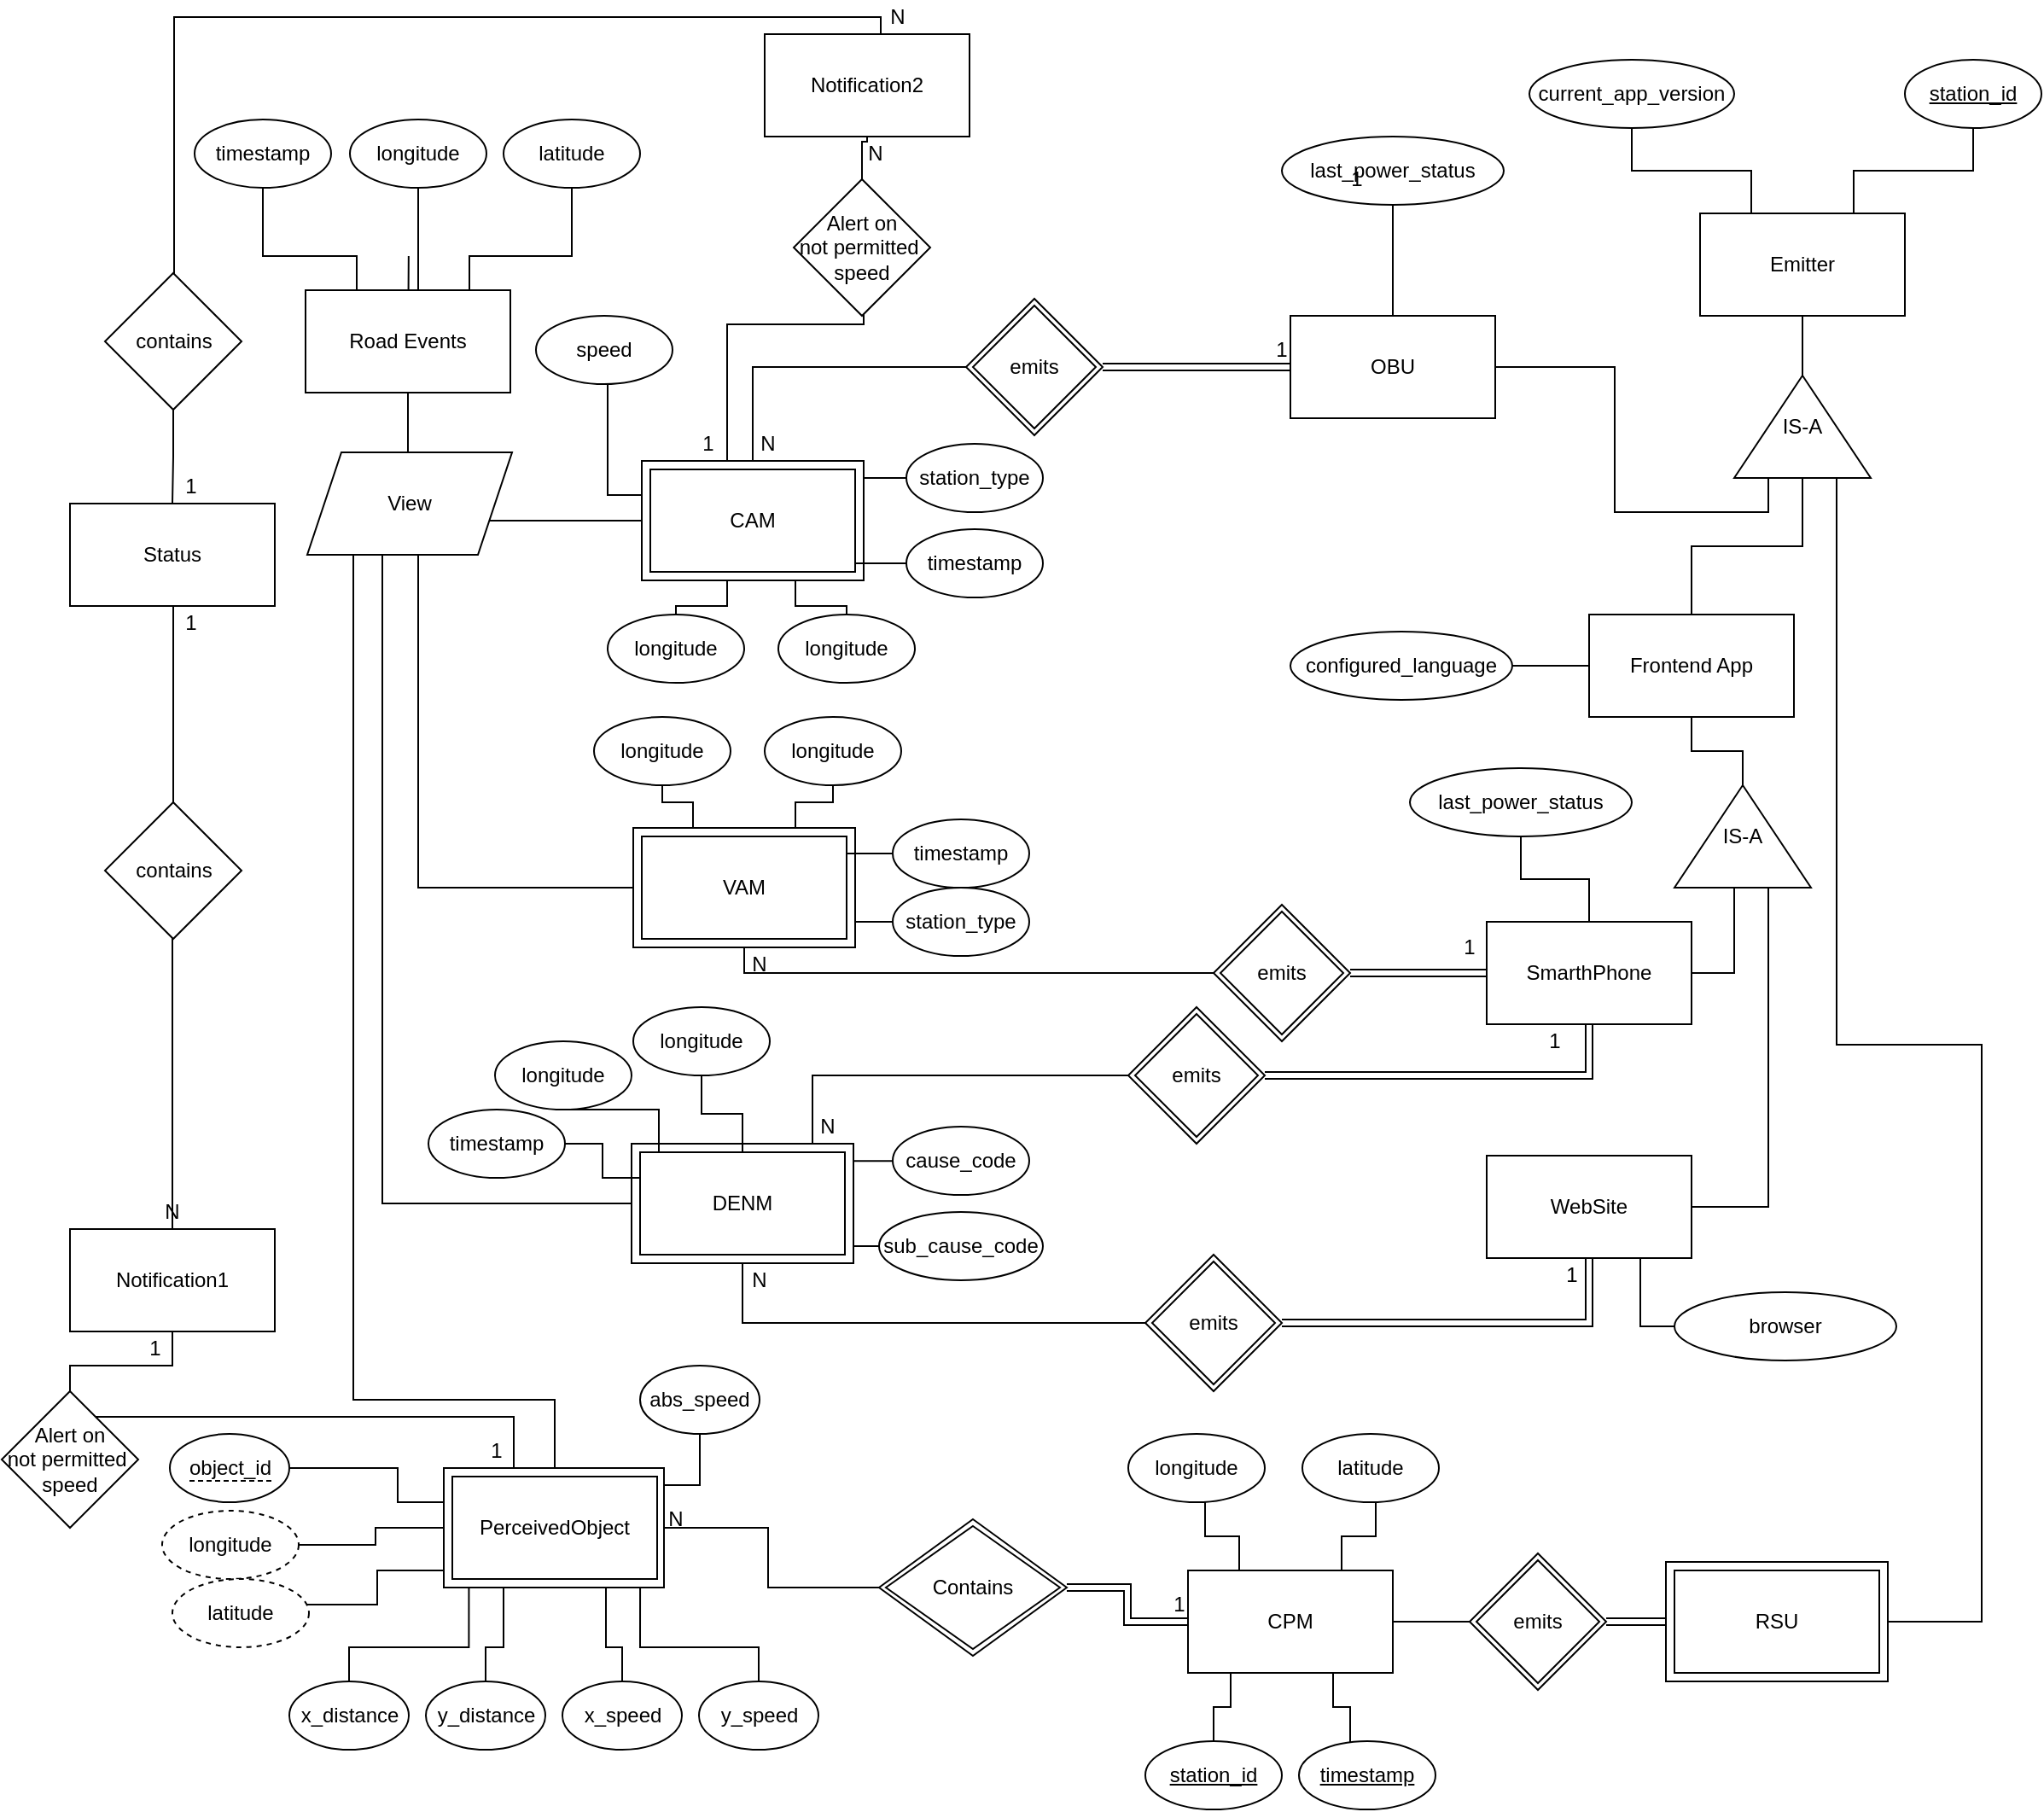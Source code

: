 <mxfile version="14.5.1" type="device"><diagram id="6PaPcvtNf6uHi-llysC4" name="Page-1"><mxGraphModel dx="2031" dy="1174" grid="1" gridSize="10" guides="1" tooltips="1" connect="1" arrows="1" fold="1" page="1" pageScale="1" pageWidth="1200" pageHeight="1100" math="0" shadow="0"><root><mxCell id="0"/><mxCell id="1" parent="0"/><mxCell id="ucsqI7avJcapHsjf32k--44" style="edgeStyle=orthogonalEdgeStyle;rounded=0;orthogonalLoop=1;jettySize=auto;html=1;endArrow=none;endFill=0;" edge="1" parent="1" source="uCCfLY6yWy59Nrj04FJ7-30" target="ucsqI7avJcapHsjf32k--41"><mxGeometry relative="1" as="geometry"><Array as="points"><mxPoint x="470" y="470"/><mxPoint x="492" y="470"/></Array></mxGeometry></mxCell><mxCell id="ucsqI7avJcapHsjf32k--45" style="edgeStyle=orthogonalEdgeStyle;rounded=0;orthogonalLoop=1;jettySize=auto;html=1;endArrow=none;endFill=0;" edge="1" parent="1" source="uCCfLY6yWy59Nrj04FJ7-30" target="ucsqI7avJcapHsjf32k--42"><mxGeometry relative="1" as="geometry"><Array as="points"><mxPoint x="410" y="470"/><mxPoint x="392" y="470"/></Array></mxGeometry></mxCell><mxCell id="ucsqI7avJcapHsjf32k--21" style="edgeStyle=orthogonalEdgeStyle;rounded=0;orthogonalLoop=1;jettySize=auto;html=1;endArrow=none;endFill=0;" edge="1" parent="1" source="uCCfLY6yWy59Nrj04FJ7-78" target="ucsqI7avJcapHsjf32k--19"><mxGeometry relative="1" as="geometry"><Array as="points"><mxPoint x="470" y="355"/><mxPoint x="500" y="355"/></Array></mxGeometry></mxCell><mxCell id="eNH_-MlL9D_157R0AB9f-15" style="edgeStyle=orthogonalEdgeStyle;rounded=0;orthogonalLoop=1;jettySize=auto;html=1;endArrow=none;endFill=0;" parent="1" source="uCCfLY6yWy59Nrj04FJ7-78" target="eNH_-MlL9D_157R0AB9f-14" edge="1"><mxGeometry relative="1" as="geometry"><Array as="points"><mxPoint x="360" y="290"/></Array></mxGeometry></mxCell><mxCell id="eNH_-MlL9D_157R0AB9f-16" style="edgeStyle=orthogonalEdgeStyle;rounded=0;orthogonalLoop=1;jettySize=auto;html=1;endArrow=none;endFill=0;" parent="1" source="uCCfLY6yWy59Nrj04FJ7-78" target="eNH_-MlL9D_157R0AB9f-19" edge="1"><mxGeometry relative="1" as="geometry"><mxPoint x="808.5" y="120" as="sourcePoint"/><Array as="points"><mxPoint x="430" y="190"/><mxPoint x="510" y="190"/></Array></mxGeometry></mxCell><mxCell id="eNH_-MlL9D_157R0AB9f-8" style="edgeStyle=orthogonalEdgeStyle;rounded=0;orthogonalLoop=1;jettySize=auto;html=1;endArrow=none;endFill=0;" parent="1" source="uCCfLY6yWy59Nrj04FJ7-2" target="eNH_-MlL9D_157R0AB9f-7" edge="1"><mxGeometry relative="1" as="geometry"><Array as="points"><mxPoint x="305" y="830"/><mxPoint x="75" y="830"/><mxPoint x="75" y="870"/></Array></mxGeometry></mxCell><mxCell id="eNH_-MlL9D_157R0AB9f-2" style="edgeStyle=orthogonalEdgeStyle;rounded=0;orthogonalLoop=1;jettySize=auto;html=1;endArrow=none;endFill=0;" parent="1" source="uCCfLY6yWy59Nrj04FJ7-2" target="eNH_-MlL9D_157R0AB9f-1" edge="1"><mxGeometry relative="1" as="geometry"><Array as="points"><mxPoint x="414" y="870"/></Array></mxGeometry></mxCell><mxCell id="5Y6IBH2IR4dklzvz58kl-82" style="edgeStyle=orthogonalEdgeStyle;rounded=0;orthogonalLoop=1;jettySize=auto;html=1;endArrow=none;endFill=0;" parent="1" source="5Y6IBH2IR4dklzvz58kl-74" target="5Y6IBH2IR4dklzvz58kl-37" edge="1"><mxGeometry relative="1" as="geometry"><Array as="points"><mxPoint x="1165" y="950"/><mxPoint x="1165" y="612"/><mxPoint x="1080" y="612"/></Array></mxGeometry></mxCell><mxCell id="5Y6IBH2IR4dklzvz58kl-77" style="edgeStyle=orthogonalEdgeStyle;rounded=0;orthogonalLoop=1;jettySize=auto;html=1;exitX=1;exitY=0.5;exitDx=0;exitDy=0;endArrow=none;endFill=0;shape=link;" parent="1" source="5Y6IBH2IR4dklzvz58kl-75" target="5Y6IBH2IR4dklzvz58kl-74" edge="1"><mxGeometry relative="1" as="geometry"/></mxCell><mxCell id="5Y6IBH2IR4dklzvz58kl-84" value="CAM" style="rounded=0;whiteSpace=wrap;html=1;" parent="1" vertex="1"><mxGeometry x="980" y="915" width="130" height="70" as="geometry"/></mxCell><mxCell id="uCCfLY6yWy59Nrj04FJ7-75" style="edgeStyle=orthogonalEdgeStyle;rounded=0;orthogonalLoop=1;jettySize=auto;html=1;exitX=0.5;exitY=1;exitDx=0;exitDy=0;entryX=0.75;entryY=0;entryDx=0;entryDy=0;endArrow=none;endFill=0;" parent="1" source="uCCfLY6yWy59Nrj04FJ7-43" target="uCCfLY6yWy59Nrj04FJ7-57" edge="1"><mxGeometry relative="1" as="geometry"><Array as="points"><mxPoint x="249" y="170"/></Array></mxGeometry></mxCell><mxCell id="uCCfLY6yWy59Nrj04FJ7-76" style="edgeStyle=orthogonalEdgeStyle;rounded=0;orthogonalLoop=1;jettySize=auto;html=1;exitX=0.5;exitY=1;exitDx=0;exitDy=0;endArrow=none;endFill=0;" parent="1" source="uCCfLY6yWy59Nrj04FJ7-44" target="uCCfLY6yWy59Nrj04FJ7-57" edge="1"><mxGeometry relative="1" as="geometry"><Array as="points"><mxPoint x="339" y="150"/><mxPoint x="279" y="150"/></Array></mxGeometry></mxCell><mxCell id="uCCfLY6yWy59Nrj04FJ7-69" style="edgeStyle=orthogonalEdgeStyle;rounded=0;orthogonalLoop=1;jettySize=auto;html=1;exitX=0.25;exitY=0;exitDx=0;exitDy=0;entryX=0.5;entryY=1;entryDx=0;entryDy=0;endArrow=none;endFill=0;" parent="1" source="uCCfLY6yWy59Nrj04FJ7-57" target="uCCfLY6yWy59Nrj04FJ7-66" edge="1"><mxGeometry relative="1" as="geometry"><Array as="points"><mxPoint x="213" y="150"/><mxPoint x="158" y="150"/></Array></mxGeometry></mxCell><mxCell id="uCCfLY6yWy59Nrj04FJ7-74" style="edgeStyle=orthogonalEdgeStyle;rounded=0;orthogonalLoop=1;jettySize=auto;html=1;entryX=0.5;entryY=1;entryDx=0;entryDy=0;endArrow=none;endFill=0;" parent="1" edge="1"><mxGeometry relative="1" as="geometry"><mxPoint x="243" y="290" as="sourcePoint"/><mxPoint x="243.41" y="150" as="targetPoint"/><Array as="points"><mxPoint x="243" y="220"/></Array></mxGeometry></mxCell><mxCell id="5Y6IBH2IR4dklzvz58kl-70" style="edgeStyle=orthogonalEdgeStyle;rounded=0;orthogonalLoop=1;jettySize=auto;html=1;endArrow=none;endFill=0;" parent="1" source="uCCfLY6yWy59Nrj04FJ7-4" target="uCCfLY6yWy59Nrj04FJ7-2" edge="1"><mxGeometry relative="1" as="geometry"/></mxCell><mxCell id="5Y6IBH2IR4dklzvz58kl-68" style="edgeStyle=orthogonalEdgeStyle;rounded=0;orthogonalLoop=1;jettySize=auto;html=1;endArrow=none;endFill=0;" parent="1" source="uCCfLY6yWy59Nrj04FJ7-2" target="ucsqI7avJcapHsjf32k--1" edge="1"><mxGeometry relative="1" as="geometry"><Array as="points"><mxPoint x="329" y="820"/><mxPoint x="211" y="820"/></Array><mxPoint x="240" y="400" as="targetPoint"/></mxGeometry></mxCell><mxCell id="uCCfLY6yWy59Nrj04FJ7-49" style="edgeStyle=orthogonalEdgeStyle;rounded=0;orthogonalLoop=1;jettySize=auto;html=1;exitX=1.003;exitY=0.085;exitDx=0;exitDy=0;entryX=0;entryY=0.5;entryDx=0;entryDy=0;endArrow=none;endFill=0;exitPerimeter=0;" parent="1" target="uCCfLY6yWy59Nrj04FJ7-48" edge="1"><mxGeometry relative="1" as="geometry"><mxPoint x="500.36" y="680.1" as="sourcePoint"/><Array as="points"><mxPoint x="530" y="680"/><mxPoint x="530" y="680"/></Array></mxGeometry></mxCell><mxCell id="uCCfLY6yWy59Nrj04FJ7-51" style="edgeStyle=orthogonalEdgeStyle;rounded=0;orthogonalLoop=1;jettySize=auto;html=1;entryX=0;entryY=0.5;entryDx=0;entryDy=0;endArrow=none;endFill=0;" parent="1" target="uCCfLY6yWy59Nrj04FJ7-50" edge="1"><mxGeometry relative="1" as="geometry"><mxPoint x="499" y="730" as="sourcePoint"/><Array as="points"/></mxGeometry></mxCell><mxCell id="uCCfLY6yWy59Nrj04FJ7-73" style="edgeStyle=orthogonalEdgeStyle;rounded=0;orthogonalLoop=1;jettySize=auto;html=1;exitX=0;exitY=0.5;exitDx=0;exitDy=0;endArrow=none;endFill=0;" parent="1" edge="1" target="ucsqI7avJcapHsjf32k--1"><mxGeometry relative="1" as="geometry"><Array as="points"><mxPoint x="228" y="705"/></Array><mxPoint x="378" y="705" as="sourcePoint"/><mxPoint x="228" y="400" as="targetPoint"/></mxGeometry></mxCell><mxCell id="5Y6IBH2IR4dklzvz58kl-15" style="edgeStyle=orthogonalEdgeStyle;rounded=0;orthogonalLoop=1;jettySize=auto;html=1;exitX=0;exitY=0.5;exitDx=0;exitDy=0;endArrow=none;endFill=0;entryX=0.5;entryY=0;entryDx=0;entryDy=0;" parent="1" source="5Y6IBH2IR4dklzvz58kl-13" target="uCCfLY6yWy59Nrj04FJ7-41" edge="1"><mxGeometry relative="1" as="geometry"><mxPoint x="395" y="640" as="targetPoint"/><Array as="points"><mxPoint x="480" y="630"/><mxPoint x="480" y="675"/></Array></mxGeometry></mxCell><mxCell id="5Y6IBH2IR4dklzvz58kl-20" style="edgeStyle=orthogonalEdgeStyle;rounded=0;orthogonalLoop=1;jettySize=auto;html=1;exitX=0;exitY=0.5;exitDx=0;exitDy=0;endArrow=none;endFill=0;entryX=0.25;entryY=0;entryDx=0;entryDy=0;" parent="1" source="5Y6IBH2IR4dklzvz58kl-21" target="5Y6IBH2IR4dklzvz58kl-23" edge="1"><mxGeometry relative="1" as="geometry"><mxPoint x="449" y="820.0" as="targetPoint"/><Array as="points"><mxPoint x="439" y="775"/></Array></mxGeometry></mxCell><mxCell id="5Y6IBH2IR4dklzvz58kl-66" value="CAM" style="rounded=0;whiteSpace=wrap;html=1;" parent="1" vertex="1"><mxGeometry x="374" y="670" width="130" height="70" as="geometry"/></mxCell><mxCell id="5Y6IBH2IR4dklzvz58kl-62" style="edgeStyle=orthogonalEdgeStyle;rounded=0;orthogonalLoop=1;jettySize=auto;html=1;endArrow=none;endFill=0;" parent="1" source="5Y6IBH2IR4dklzvz58kl-59" target="uCCfLY6yWy59Nrj04FJ7-78" edge="1"><mxGeometry relative="1" as="geometry"/></mxCell><mxCell id="5Y6IBH2IR4dklzvz58kl-8" style="edgeStyle=orthogonalEdgeStyle;rounded=0;orthogonalLoop=1;jettySize=auto;html=1;exitX=0;exitY=0.5;exitDx=0;exitDy=0;entryX=0.5;entryY=1;entryDx=0;entryDy=0;endArrow=none;endFill=0;" parent="1" source="5Y6IBH2IR4dklzvz58kl-3" target="uCCfLY6yWy59Nrj04FJ7-30" edge="1"><mxGeometry relative="1" as="geometry"><Array as="points"><mxPoint x="665" y="570"/><mxPoint x="439" y="570"/></Array></mxGeometry></mxCell><mxCell id="uCCfLY6yWy59Nrj04FJ7-40" style="edgeStyle=orthogonalEdgeStyle;rounded=0;orthogonalLoop=1;jettySize=auto;html=1;exitX=1;exitY=0.5;exitDx=0;exitDy=0;entryX=0;entryY=0.5;entryDx=0;entryDy=0;endArrow=none;endFill=0;" parent="1" target="uCCfLY6yWy59Nrj04FJ7-39" edge="1"><mxGeometry relative="1" as="geometry"><mxPoint x="500" y="520" as="sourcePoint"/><Array as="points"><mxPoint x="500" y="540"/><mxPoint x="527" y="540"/></Array></mxGeometry></mxCell><mxCell id="uCCfLY6yWy59Nrj04FJ7-72" style="edgeStyle=orthogonalEdgeStyle;rounded=0;orthogonalLoop=1;jettySize=auto;html=1;exitX=0;exitY=0.5;exitDx=0;exitDy=0;endArrow=none;endFill=0;" parent="1" edge="1" target="ucsqI7avJcapHsjf32k--1"><mxGeometry relative="1" as="geometry"><mxPoint x="381" y="520" as="sourcePoint"/><mxPoint x="249" y="400" as="targetPoint"/><Array as="points"><mxPoint x="249" y="520"/></Array></mxGeometry></mxCell><mxCell id="5Y6IBH2IR4dklzvz58kl-51" value="CAM" style="rounded=0;whiteSpace=wrap;html=1;" parent="1" vertex="1"><mxGeometry x="375" y="485" width="130" height="70" as="geometry"/></mxCell><mxCell id="uCCfLY6yWy59Nrj04FJ7-77" style="edgeStyle=orthogonalEdgeStyle;rounded=0;orthogonalLoop=1;jettySize=auto;html=1;endArrow=none;endFill=0;" parent="1" edge="1" target="eNH_-MlL9D_157R0AB9f-13" source="uCCfLY6yWy59Nrj04FJ7-78"><mxGeometry relative="1" as="geometry"><Array as="points"><mxPoint x="532" y="280"/><mxPoint x="532" y="280"/></Array><mxPoint x="505" y="305" as="sourcePoint"/><mxPoint x="532" y="305" as="targetPoint"/></mxGeometry></mxCell><mxCell id="uCCfLY6yWy59Nrj04FJ7-80" style="edgeStyle=orthogonalEdgeStyle;rounded=0;orthogonalLoop=1;jettySize=auto;html=1;exitX=0;exitY=0.5;exitDx=0;exitDy=0;endArrow=none;endFill=0;" parent="1" source="uCCfLY6yWy59Nrj04FJ7-78" edge="1"><mxGeometry relative="1" as="geometry"><Array as="points"><mxPoint x="270" y="305"/></Array><mxPoint x="245" y="290" as="targetPoint"/></mxGeometry></mxCell><mxCell id="ucsqI7avJcapHsjf32k--22" style="edgeStyle=orthogonalEdgeStyle;rounded=0;orthogonalLoop=1;jettySize=auto;html=1;endArrow=none;endFill=0;" edge="1" parent="1" source="uCCfLY6yWy59Nrj04FJ7-78" target="ucsqI7avJcapHsjf32k--20"><mxGeometry relative="1" as="geometry"><Array as="points"><mxPoint x="430" y="355"/><mxPoint x="400" y="355"/></Array></mxGeometry></mxCell><mxCell id="5Y6IBH2IR4dklzvz58kl-49" value="CAM" style="rounded=0;whiteSpace=wrap;html=1;" parent="1" vertex="1"><mxGeometry x="380" y="270" width="130" height="70" as="geometry"/></mxCell><mxCell id="uCCfLY6yWy59Nrj04FJ7-55" style="edgeStyle=orthogonalEdgeStyle;rounded=0;orthogonalLoop=1;jettySize=auto;html=1;endArrow=none;endFill=0;" parent="1" source="uCCfLY6yWy59Nrj04FJ7-2" target="uCCfLY6yWy59Nrj04FJ7-53" edge="1"><mxGeometry relative="1" as="geometry"><Array as="points"/></mxGeometry></mxCell><mxCell id="uCCfLY6yWy59Nrj04FJ7-56" style="edgeStyle=orthogonalEdgeStyle;rounded=0;orthogonalLoop=1;jettySize=auto;html=1;endArrow=none;endFill=0;" parent="1" source="uCCfLY6yWy59Nrj04FJ7-2" target="uCCfLY6yWy59Nrj04FJ7-54" edge="1"><mxGeometry relative="1" as="geometry"><Array as="points"><mxPoint x="225" y="920"/><mxPoint x="225" y="940"/></Array></mxGeometry></mxCell><mxCell id="uCCfLY6yWy59Nrj04FJ7-21" style="edgeStyle=orthogonalEdgeStyle;rounded=0;orthogonalLoop=1;jettySize=auto;html=1;entryX=1;entryY=0.5;entryDx=0;entryDy=0;endArrow=none;endFill=0;" parent="1" source="uCCfLY6yWy59Nrj04FJ7-2" target="uCCfLY6yWy59Nrj04FJ7-20" edge="1"><mxGeometry relative="1" as="geometry"><Array as="points"><mxPoint x="237" y="880"/><mxPoint x="237" y="860"/></Array></mxGeometry></mxCell><mxCell id="uCCfLY6yWy59Nrj04FJ7-26" style="edgeStyle=orthogonalEdgeStyle;rounded=0;orthogonalLoop=1;jettySize=auto;html=1;entryX=0.5;entryY=0;entryDx=0;entryDy=0;endArrow=none;endFill=0;exitX=0.081;exitY=1.001;exitDx=0;exitDy=0;exitPerimeter=0;" parent="1" source="uCCfLY6yWy59Nrj04FJ7-2" target="uCCfLY6yWy59Nrj04FJ7-22" edge="1"><mxGeometry relative="1" as="geometry"><mxPoint x="278" y="927" as="sourcePoint"/><Array as="points"><mxPoint x="279" y="965"/><mxPoint x="209" y="965"/></Array></mxGeometry></mxCell><mxCell id="uCCfLY6yWy59Nrj04FJ7-27" style="edgeStyle=orthogonalEdgeStyle;rounded=0;orthogonalLoop=1;jettySize=auto;html=1;exitX=0.25;exitY=1;exitDx=0;exitDy=0;entryX=0.5;entryY=0;entryDx=0;entryDy=0;endArrow=none;endFill=0;" parent="1" source="uCCfLY6yWy59Nrj04FJ7-2" target="uCCfLY6yWy59Nrj04FJ7-23" edge="1"><mxGeometry relative="1" as="geometry"><Array as="points"><mxPoint x="299" y="965"/><mxPoint x="289" y="965"/></Array></mxGeometry></mxCell><mxCell id="uCCfLY6yWy59Nrj04FJ7-28" style="edgeStyle=orthogonalEdgeStyle;rounded=0;orthogonalLoop=1;jettySize=auto;html=1;exitX=0.75;exitY=1;exitDx=0;exitDy=0;entryX=0.5;entryY=0;entryDx=0;entryDy=0;endArrow=none;endFill=0;" parent="1" source="uCCfLY6yWy59Nrj04FJ7-2" target="uCCfLY6yWy59Nrj04FJ7-24" edge="1"><mxGeometry relative="1" as="geometry"><Array as="points"><mxPoint x="359" y="965"/><mxPoint x="369" y="965"/></Array></mxGeometry></mxCell><mxCell id="uCCfLY6yWy59Nrj04FJ7-29" style="edgeStyle=orthogonalEdgeStyle;rounded=0;orthogonalLoop=1;jettySize=auto;html=1;exitX=0.917;exitY=1.014;exitDx=0;exitDy=0;entryX=0.5;entryY=0;entryDx=0;entryDy=0;endArrow=none;endFill=0;exitPerimeter=0;" parent="1" source="uCCfLY6yWy59Nrj04FJ7-2" target="uCCfLY6yWy59Nrj04FJ7-25" edge="1"><mxGeometry relative="1" as="geometry"><Array as="points"><mxPoint x="379" y="965"/><mxPoint x="449" y="965"/></Array></mxGeometry></mxCell><mxCell id="uCCfLY6yWy59Nrj04FJ7-42" value="PerceivedObject" style="rounded=0;whiteSpace=wrap;html=1;double=true;" parent="1" vertex="1"><mxGeometry x="264" y="860" width="129" height="70" as="geometry"/></mxCell><mxCell id="uCCfLY6yWy59Nrj04FJ7-5" style="edgeStyle=orthogonalEdgeStyle;rounded=0;orthogonalLoop=1;jettySize=auto;html=1;endArrow=none;endFill=0;shape=link;" parent="1" source="uCCfLY6yWy59Nrj04FJ7-1" target="uCCfLY6yWy59Nrj04FJ7-4" edge="1"><mxGeometry relative="1" as="geometry"/></mxCell><mxCell id="uCCfLY6yWy59Nrj04FJ7-17" style="edgeStyle=orthogonalEdgeStyle;rounded=0;orthogonalLoop=1;jettySize=auto;html=1;exitX=0.25;exitY=0;exitDx=0;exitDy=0;endArrow=none;endFill=0;" parent="1" source="uCCfLY6yWy59Nrj04FJ7-1" target="uCCfLY6yWy59Nrj04FJ7-16" edge="1"><mxGeometry relative="1" as="geometry"><Array as="points"><mxPoint x="730" y="900"/><mxPoint x="710" y="900"/></Array></mxGeometry></mxCell><mxCell id="uCCfLY6yWy59Nrj04FJ7-19" style="edgeStyle=orthogonalEdgeStyle;rounded=0;orthogonalLoop=1;jettySize=auto;html=1;exitX=0.75;exitY=0;exitDx=0;exitDy=0;entryX=0.5;entryY=1;entryDx=0;entryDy=0;endArrow=none;endFill=0;" parent="1" source="uCCfLY6yWy59Nrj04FJ7-1" target="uCCfLY6yWy59Nrj04FJ7-18" edge="1"><mxGeometry relative="1" as="geometry"><Array as="points"><mxPoint x="790" y="900"/><mxPoint x="810" y="900"/><mxPoint x="810" y="880"/></Array></mxGeometry></mxCell><mxCell id="uCCfLY6yWy59Nrj04FJ7-1" value="CPM" style="rounded=0;whiteSpace=wrap;html=1;" parent="1" vertex="1"><mxGeometry x="700" y="920" width="120" height="60" as="geometry"/></mxCell><mxCell id="uCCfLY6yWy59Nrj04FJ7-2" value="PerceivedObject" style="rounded=0;whiteSpace=wrap;html=1;double=true;" parent="1" vertex="1"><mxGeometry x="269" y="865" width="120" height="60" as="geometry"/></mxCell><mxCell id="uCCfLY6yWy59Nrj04FJ7-4" value="Contains" style="rhombus;whiteSpace=wrap;html=1;strokeWidth=1;sketch=0;fillStyle=auto;perimeterSpacing=0;stroke-linecap=&quot;butt&quot;;double=1;" parent="1" vertex="1"><mxGeometry x="519" y="890" width="110" height="80" as="geometry"/></mxCell><mxCell id="uCCfLY6yWy59Nrj04FJ7-7" value="1" style="text;html=1;strokeColor=none;fillColor=none;align=center;verticalAlign=middle;whiteSpace=wrap;rounded=0;" parent="1" vertex="1"><mxGeometry x="675" y="930" width="40" height="20" as="geometry"/></mxCell><mxCell id="5Y6IBH2IR4dklzvz58kl-72" style="edgeStyle=orthogonalEdgeStyle;rounded=0;orthogonalLoop=1;jettySize=auto;html=1;endArrow=none;endFill=0;" parent="1" source="uCCfLY6yWy59Nrj04FJ7-10" target="uCCfLY6yWy59Nrj04FJ7-1" edge="1"><mxGeometry relative="1" as="geometry"><Array as="points"><mxPoint x="715" y="1000"/><mxPoint x="725" y="1000"/></Array></mxGeometry></mxCell><mxCell id="uCCfLY6yWy59Nrj04FJ7-10" value="&lt;u&gt;station_id&lt;/u&gt;" style="ellipse;whiteSpace=wrap;html=1;" parent="1" vertex="1"><mxGeometry x="675" y="1020" width="80" height="40" as="geometry"/></mxCell><mxCell id="5Y6IBH2IR4dklzvz58kl-73" style="edgeStyle=orthogonalEdgeStyle;rounded=0;orthogonalLoop=1;jettySize=auto;html=1;endArrow=none;endFill=0;" parent="1" source="uCCfLY6yWy59Nrj04FJ7-12" target="uCCfLY6yWy59Nrj04FJ7-1" edge="1"><mxGeometry relative="1" as="geometry"><Array as="points"><mxPoint x="795" y="1000"/><mxPoint x="785" y="1000"/></Array></mxGeometry></mxCell><mxCell id="uCCfLY6yWy59Nrj04FJ7-12" value="&lt;u&gt;timestamp&lt;/u&gt;" style="ellipse;whiteSpace=wrap;html=1;" parent="1" vertex="1"><mxGeometry x="765" y="1020" width="80" height="40" as="geometry"/></mxCell><mxCell id="uCCfLY6yWy59Nrj04FJ7-16" value="longitude" style="ellipse;whiteSpace=wrap;html=1;" parent="1" vertex="1"><mxGeometry x="665" y="840" width="80" height="40" as="geometry"/></mxCell><mxCell id="uCCfLY6yWy59Nrj04FJ7-18" value="latitude" style="ellipse;whiteSpace=wrap;html=1;" parent="1" vertex="1"><mxGeometry x="767" y="840" width="80" height="40" as="geometry"/></mxCell><mxCell id="uCCfLY6yWy59Nrj04FJ7-20" value="&lt;div style=&quot;border-bottom: 1px dashed black&quot;&gt;object_id&lt;/div&gt;" style="ellipse;whiteSpace=wrap;html=1;" parent="1" vertex="1"><mxGeometry x="103.5" y="840" width="70" height="40" as="geometry"/></mxCell><mxCell id="uCCfLY6yWy59Nrj04FJ7-22" value="x_distance" style="ellipse;whiteSpace=wrap;html=1;" parent="1" vertex="1"><mxGeometry x="173.5" y="985" width="70" height="40" as="geometry"/></mxCell><mxCell id="uCCfLY6yWy59Nrj04FJ7-23" value="y_distance" style="ellipse;whiteSpace=wrap;html=1;" parent="1" vertex="1"><mxGeometry x="253.5" y="985" width="70" height="40" as="geometry"/></mxCell><mxCell id="uCCfLY6yWy59Nrj04FJ7-24" value="x_speed" style="ellipse;whiteSpace=wrap;html=1;" parent="1" vertex="1"><mxGeometry x="333.5" y="985" width="70" height="40" as="geometry"/></mxCell><mxCell id="uCCfLY6yWy59Nrj04FJ7-25" value="y_speed" style="ellipse;whiteSpace=wrap;html=1;" parent="1" vertex="1"><mxGeometry x="413.5" y="985" width="70" height="40" as="geometry"/></mxCell><mxCell id="ucsqI7avJcapHsjf32k--43" style="edgeStyle=orthogonalEdgeStyle;rounded=0;orthogonalLoop=1;jettySize=auto;html=1;endArrow=none;endFill=0;" edge="1" parent="1" source="uCCfLY6yWy59Nrj04FJ7-30" target="ucsqI7avJcapHsjf32k--40"><mxGeometry relative="1" as="geometry"><Array as="points"><mxPoint x="520" y="500"/><mxPoint x="520" y="500"/></Array></mxGeometry></mxCell><mxCell id="uCCfLY6yWy59Nrj04FJ7-30" value="VAM" style="rounded=0;whiteSpace=wrap;html=1;absoluteArcSize=0;arcSize=12;imageHeight=24;" parent="1" vertex="1"><mxGeometry x="380" y="490" width="120" height="60" as="geometry"/></mxCell><mxCell id="uCCfLY6yWy59Nrj04FJ7-39" value="station_type" style="ellipse;whiteSpace=wrap;html=1;" parent="1" vertex="1"><mxGeometry x="527" y="520" width="80" height="40" as="geometry"/></mxCell><mxCell id="uCCfLY6yWy59Nrj04FJ7-41" value="DENM" style="rounded=0;whiteSpace=wrap;html=1;sketch=0;strokeColor=#000000;strokeWidth=1;" parent="1" vertex="1"><mxGeometry x="379" y="675" width="120" height="60" as="geometry"/></mxCell><mxCell id="uCCfLY6yWy59Nrj04FJ7-43" value="longitude" style="ellipse;whiteSpace=wrap;html=1;" parent="1" vertex="1"><mxGeometry x="209" y="70" width="80" height="40" as="geometry"/></mxCell><mxCell id="uCCfLY6yWy59Nrj04FJ7-44" value="latitude" style="ellipse;whiteSpace=wrap;html=1;" parent="1" vertex="1"><mxGeometry x="299" y="70" width="80" height="40" as="geometry"/></mxCell><mxCell id="uCCfLY6yWy59Nrj04FJ7-48" value="cause_code" style="ellipse;whiteSpace=wrap;html=1;" parent="1" vertex="1"><mxGeometry x="527" y="660" width="80" height="40" as="geometry"/></mxCell><mxCell id="uCCfLY6yWy59Nrj04FJ7-50" value="sub_cause_code" style="ellipse;whiteSpace=wrap;html=1;" parent="1" vertex="1"><mxGeometry x="519" y="710" width="96" height="40" as="geometry"/></mxCell><mxCell id="uCCfLY6yWy59Nrj04FJ7-53" value="longitude" style="ellipse;whiteSpace=wrap;html=1;dashed=1;" parent="1" vertex="1"><mxGeometry x="99" y="885" width="80" height="40" as="geometry"/></mxCell><mxCell id="uCCfLY6yWy59Nrj04FJ7-54" value="latitude" style="ellipse;whiteSpace=wrap;html=1;dashed=1;" parent="1" vertex="1"><mxGeometry x="105" y="925" width="80" height="40" as="geometry"/></mxCell><mxCell id="uCCfLY6yWy59Nrj04FJ7-57" value="Road Events" style="rounded=0;whiteSpace=wrap;html=1;sketch=0;strokeColor=#000000;strokeWidth=1;rotation=0;" parent="1" vertex="1"><mxGeometry x="183" y="170" width="120" height="60" as="geometry"/></mxCell><mxCell id="uCCfLY6yWy59Nrj04FJ7-66" value="timestamp" style="ellipse;whiteSpace=wrap;html=1;" parent="1" vertex="1"><mxGeometry x="118" y="70" width="80" height="40" as="geometry"/></mxCell><mxCell id="ucsqI7avJcapHsjf32k--18" style="edgeStyle=orthogonalEdgeStyle;rounded=0;orthogonalLoop=1;jettySize=auto;html=1;endArrow=none;endFill=0;" edge="1" parent="1" source="uCCfLY6yWy59Nrj04FJ7-78" target="ucsqI7avJcapHsjf32k--17"><mxGeometry relative="1" as="geometry"><mxPoint x="474" y="320" as="sourcePoint"/><Array as="points"><mxPoint x="510" y="330"/><mxPoint x="510" y="330"/></Array></mxGeometry></mxCell><mxCell id="uCCfLY6yWy59Nrj04FJ7-78" value="CAM" style="rounded=0;whiteSpace=wrap;html=1;" parent="1" vertex="1"><mxGeometry x="385" y="275" width="120" height="60" as="geometry"/></mxCell><mxCell id="5Y6IBH2IR4dklzvz58kl-41" style="edgeStyle=orthogonalEdgeStyle;rounded=0;orthogonalLoop=1;jettySize=auto;html=1;endArrow=none;endFill=0;" parent="1" source="5Y6IBH2IR4dklzvz58kl-1" target="ucsqI7avJcapHsjf32k--62" edge="1"><mxGeometry relative="1" as="geometry"><Array as="points"><mxPoint x="1020" y="570"/></Array></mxGeometry></mxCell><mxCell id="5Y6IBH2IR4dklzvz58kl-1" value="SmarthPhone" style="rounded=0;whiteSpace=wrap;html=1;" parent="1" vertex="1"><mxGeometry x="875" y="540" width="120" height="60" as="geometry"/></mxCell><mxCell id="5Y6IBH2IR4dklzvz58kl-9" style="edgeStyle=orthogonalEdgeStyle;rounded=0;orthogonalLoop=1;jettySize=auto;html=1;exitX=1;exitY=0.5;exitDx=0;exitDy=0;entryX=0;entryY=0.5;entryDx=0;entryDy=0;endArrow=none;endFill=0;shape=link;" parent="1" source="5Y6IBH2IR4dklzvz58kl-3" target="5Y6IBH2IR4dklzvz58kl-1" edge="1"><mxGeometry relative="1" as="geometry"/></mxCell><mxCell id="5Y6IBH2IR4dklzvz58kl-3" value="emits" style="rhombus;whiteSpace=wrap;html=1;double=1;" parent="1" vertex="1"><mxGeometry x="715" y="530" width="80" height="80" as="geometry"/></mxCell><mxCell id="5Y6IBH2IR4dklzvz58kl-10" value="1" style="text;html=1;strokeColor=none;fillColor=none;align=center;verticalAlign=middle;whiteSpace=wrap;rounded=0;" parent="1" vertex="1"><mxGeometry x="845" y="545" width="40" height="20" as="geometry"/></mxCell><mxCell id="5Y6IBH2IR4dklzvz58kl-11" value="N" style="text;html=1;strokeColor=none;fillColor=none;align=center;verticalAlign=middle;whiteSpace=wrap;rounded=0;" parent="1" vertex="1"><mxGeometry x="429" y="555" width="40" height="20" as="geometry"/></mxCell><mxCell id="5Y6IBH2IR4dklzvz58kl-12" style="edgeStyle=orthogonalEdgeStyle;rounded=0;orthogonalLoop=1;jettySize=auto;html=1;exitX=1;exitY=0.5;exitDx=0;exitDy=0;entryX=0.5;entryY=1;entryDx=0;entryDy=0;endArrow=none;endFill=0;shape=link;" parent="1" source="5Y6IBH2IR4dklzvz58kl-13" target="5Y6IBH2IR4dklzvz58kl-1" edge="1"><mxGeometry relative="1" as="geometry"><mxPoint x="845" y="702.5" as="targetPoint"/></mxGeometry></mxCell><mxCell id="5Y6IBH2IR4dklzvz58kl-13" value="emits" style="rhombus;whiteSpace=wrap;html=1;double=1;" parent="1" vertex="1"><mxGeometry x="665" y="590" width="80" height="80" as="geometry"/></mxCell><mxCell id="5Y6IBH2IR4dklzvz58kl-14" value="1" style="text;html=1;strokeColor=none;fillColor=none;align=center;verticalAlign=middle;whiteSpace=wrap;rounded=0;" parent="1" vertex="1"><mxGeometry x="895" y="600" width="40" height="20" as="geometry"/></mxCell><mxCell id="5Y6IBH2IR4dklzvz58kl-16" value="N" style="text;html=1;strokeColor=none;fillColor=none;align=center;verticalAlign=middle;whiteSpace=wrap;rounded=0;" parent="1" vertex="1"><mxGeometry x="469" y="650" width="40" height="20" as="geometry"/></mxCell><mxCell id="5Y6IBH2IR4dklzvz58kl-42" style="edgeStyle=orthogonalEdgeStyle;rounded=0;orthogonalLoop=1;jettySize=auto;html=1;endArrow=none;endFill=0;" parent="1" source="ucsqI7avJcapHsjf32k--62" target="ucsqI7avJcapHsjf32k--61" edge="1"><mxGeometry relative="1" as="geometry"><Array as="points"/></mxGeometry></mxCell><mxCell id="5Y6IBH2IR4dklzvz58kl-18" value="WebSite" style="rounded=0;whiteSpace=wrap;html=1;" parent="1" vertex="1"><mxGeometry x="875" y="677" width="120" height="60" as="geometry"/></mxCell><mxCell id="5Y6IBH2IR4dklzvz58kl-19" style="edgeStyle=orthogonalEdgeStyle;rounded=0;orthogonalLoop=1;jettySize=auto;html=1;exitX=1;exitY=0.5;exitDx=0;exitDy=0;endArrow=none;endFill=0;entryX=0.5;entryY=1;entryDx=0;entryDy=0;shape=link;" parent="1" source="5Y6IBH2IR4dklzvz58kl-21" target="5Y6IBH2IR4dklzvz58kl-18" edge="1"><mxGeometry relative="1" as="geometry"><mxPoint x="935" y="730" as="targetPoint"/></mxGeometry></mxCell><mxCell id="5Y6IBH2IR4dklzvz58kl-21" value="emits" style="rhombus;whiteSpace=wrap;html=1;double=1;" parent="1" vertex="1"><mxGeometry x="675" y="735" width="80" height="80" as="geometry"/></mxCell><mxCell id="5Y6IBH2IR4dklzvz58kl-22" value="1" style="text;html=1;strokeColor=none;fillColor=none;align=center;verticalAlign=middle;whiteSpace=wrap;rounded=0;" parent="1" vertex="1"><mxGeometry x="905" y="737" width="40" height="20" as="geometry"/></mxCell><mxCell id="5Y6IBH2IR4dklzvz58kl-23" value="N" style="text;html=1;strokeColor=none;fillColor=none;align=center;verticalAlign=middle;whiteSpace=wrap;rounded=0;" parent="1" vertex="1"><mxGeometry x="429" y="740" width="40" height="20" as="geometry"/></mxCell><mxCell id="5Y6IBH2IR4dklzvz58kl-44" style="edgeStyle=orthogonalEdgeStyle;rounded=0;orthogonalLoop=1;jettySize=auto;html=1;endArrow=none;endFill=0;" parent="1" source="5Y6IBH2IR4dklzvz58kl-37" target="5Y6IBH2IR4dklzvz58kl-38" edge="1"><mxGeometry relative="1" as="geometry"><Array as="points"><mxPoint x="1060" y="210"/><mxPoint x="1060" y="210"/></Array></mxGeometry></mxCell><mxCell id="5Y6IBH2IR4dklzvz58kl-37" value="IS-A" style="triangle;whiteSpace=wrap;html=1;rounded=0;sketch=0;strokeColor=#000000;strokeWidth=1;rotation=0;direction=north;" parent="1" vertex="1"><mxGeometry x="1020" y="220" width="80" height="60" as="geometry"/></mxCell><mxCell id="5Y6IBH2IR4dklzvz58kl-45" style="edgeStyle=orthogonalEdgeStyle;rounded=0;orthogonalLoop=1;jettySize=auto;html=1;endArrow=none;endFill=0;" parent="1" source="5Y6IBH2IR4dklzvz58kl-38" target="5Y6IBH2IR4dklzvz58kl-40" edge="1"><mxGeometry relative="1" as="geometry"><Array as="points"><mxPoint x="1030" y="100"/><mxPoint x="960" y="100"/></Array></mxGeometry></mxCell><mxCell id="5Y6IBH2IR4dklzvz58kl-46" style="edgeStyle=orthogonalEdgeStyle;rounded=0;orthogonalLoop=1;jettySize=auto;html=1;endArrow=none;endFill=0;" parent="1" source="5Y6IBH2IR4dklzvz58kl-38" target="5Y6IBH2IR4dklzvz58kl-39" edge="1"><mxGeometry relative="1" as="geometry"><Array as="points"><mxPoint x="1090" y="100"/><mxPoint x="1160" y="100"/></Array></mxGeometry></mxCell><mxCell id="5Y6IBH2IR4dklzvz58kl-38" value="Emitter" style="rounded=0;whiteSpace=wrap;html=1;" parent="1" vertex="1"><mxGeometry x="1000" y="125" width="120" height="60" as="geometry"/></mxCell><mxCell id="5Y6IBH2IR4dklzvz58kl-39" value="&lt;u&gt;station_id&lt;/u&gt;" style="ellipse;whiteSpace=wrap;html=1;" parent="1" vertex="1"><mxGeometry x="1120" y="35" width="80" height="40" as="geometry"/></mxCell><mxCell id="5Y6IBH2IR4dklzvz58kl-40" value="current_app_version" style="ellipse;whiteSpace=wrap;html=1;" parent="1" vertex="1"><mxGeometry x="900" y="35" width="120" height="40" as="geometry"/></mxCell><mxCell id="5Y6IBH2IR4dklzvz58kl-53" style="edgeStyle=orthogonalEdgeStyle;rounded=0;orthogonalLoop=1;jettySize=auto;html=1;endArrow=none;endFill=0;" parent="1" target="5Y6IBH2IR4dklzvz58kl-54" edge="1" source="ucsqI7avJcapHsjf32k--61"><mxGeometry relative="1" as="geometry"><mxPoint x="935" y="540" as="sourcePoint"/><Array as="points"><mxPoint x="935" y="390"/></Array></mxGeometry></mxCell><mxCell id="5Y6IBH2IR4dklzvz58kl-54" value="configured_language" style="ellipse;whiteSpace=wrap;html=1;" parent="1" vertex="1"><mxGeometry x="760" y="370" width="130" height="40" as="geometry"/></mxCell><mxCell id="5Y6IBH2IR4dklzvz58kl-56" style="edgeStyle=orthogonalEdgeStyle;rounded=0;orthogonalLoop=1;jettySize=auto;html=1;endArrow=none;endFill=0;" parent="1" source="5Y6IBH2IR4dklzvz58kl-55" target="5Y6IBH2IR4dklzvz58kl-18" edge="1"><mxGeometry relative="1" as="geometry"><Array as="points"><mxPoint x="965" y="777"/></Array></mxGeometry></mxCell><mxCell id="5Y6IBH2IR4dklzvz58kl-55" value="browser" style="ellipse;whiteSpace=wrap;html=1;" parent="1" vertex="1"><mxGeometry x="985" y="757" width="130" height="40" as="geometry"/></mxCell><mxCell id="5Y6IBH2IR4dklzvz58kl-61" style="edgeStyle=orthogonalEdgeStyle;rounded=0;orthogonalLoop=1;jettySize=auto;html=1;endArrow=none;endFill=0;shape=link;" parent="1" source="5Y6IBH2IR4dklzvz58kl-57" target="5Y6IBH2IR4dklzvz58kl-59" edge="1"><mxGeometry relative="1" as="geometry"/></mxCell><mxCell id="5Y6IBH2IR4dklzvz58kl-65" style="edgeStyle=orthogonalEdgeStyle;rounded=0;orthogonalLoop=1;jettySize=auto;html=1;exitX=1;exitY=0.5;exitDx=0;exitDy=0;entryX=0;entryY=0.25;entryDx=0;entryDy=0;endArrow=none;endFill=0;" parent="1" source="5Y6IBH2IR4dklzvz58kl-57" target="5Y6IBH2IR4dklzvz58kl-37" edge="1"><mxGeometry relative="1" as="geometry"/></mxCell><mxCell id="5Y6IBH2IR4dklzvz58kl-81" style="edgeStyle=orthogonalEdgeStyle;rounded=0;orthogonalLoop=1;jettySize=auto;html=1;endArrow=none;endFill=0;" parent="1" source="5Y6IBH2IR4dklzvz58kl-57" target="5Y6IBH2IR4dklzvz58kl-80" edge="1"><mxGeometry relative="1" as="geometry"/></mxCell><mxCell id="5Y6IBH2IR4dklzvz58kl-57" value="OBU" style="rounded=0;whiteSpace=wrap;html=1;" parent="1" vertex="1"><mxGeometry x="760" y="185" width="120" height="60" as="geometry"/></mxCell><mxCell id="5Y6IBH2IR4dklzvz58kl-59" value="emits" style="rhombus;whiteSpace=wrap;html=1;double=1;" parent="1" vertex="1"><mxGeometry x="570" y="175" width="80" height="80" as="geometry"/></mxCell><mxCell id="5Y6IBH2IR4dklzvz58kl-63" value="N" style="text;html=1;strokeColor=none;fillColor=none;align=center;verticalAlign=middle;whiteSpace=wrap;rounded=0;" parent="1" vertex="1"><mxGeometry x="434" y="250" width="40" height="20" as="geometry"/></mxCell><mxCell id="5Y6IBH2IR4dklzvz58kl-64" value="1" style="text;html=1;strokeColor=none;fillColor=none;align=center;verticalAlign=middle;whiteSpace=wrap;rounded=0;" parent="1" vertex="1"><mxGeometry x="735" y="195" width="40" height="20" as="geometry"/></mxCell><mxCell id="5Y6IBH2IR4dklzvz58kl-71" value="N" style="text;html=1;strokeColor=none;fillColor=none;align=center;verticalAlign=middle;whiteSpace=wrap;rounded=0;" parent="1" vertex="1"><mxGeometry x="380" y="880" width="40" height="20" as="geometry"/></mxCell><mxCell id="5Y6IBH2IR4dklzvz58kl-74" value="RSU" style="rounded=0;whiteSpace=wrap;html=1;" parent="1" vertex="1"><mxGeometry x="985" y="920" width="120" height="60" as="geometry"/></mxCell><mxCell id="5Y6IBH2IR4dklzvz58kl-76" style="edgeStyle=orthogonalEdgeStyle;rounded=0;orthogonalLoop=1;jettySize=auto;html=1;exitX=0;exitY=0.5;exitDx=0;exitDy=0;endArrow=none;endFill=0;" parent="1" source="5Y6IBH2IR4dklzvz58kl-75" target="uCCfLY6yWy59Nrj04FJ7-1" edge="1"><mxGeometry relative="1" as="geometry"/></mxCell><mxCell id="5Y6IBH2IR4dklzvz58kl-75" value="emits" style="rhombus;whiteSpace=wrap;html=1;double=1;" parent="1" vertex="1"><mxGeometry x="865" y="910" width="80" height="80" as="geometry"/></mxCell><mxCell id="5Y6IBH2IR4dklzvz58kl-80" value="last_power_status" style="ellipse;whiteSpace=wrap;html=1;" parent="1" vertex="1"><mxGeometry x="755" y="80" width="130" height="40" as="geometry"/></mxCell><mxCell id="eNH_-MlL9D_157R0AB9f-1" value="abs_speed" style="ellipse;whiteSpace=wrap;html=1;" parent="1" vertex="1"><mxGeometry x="379" y="800" width="70" height="40" as="geometry"/></mxCell><mxCell id="eNH_-MlL9D_157R0AB9f-6" value="Notification1" style="rounded=0;whiteSpace=wrap;html=1;" parent="1" vertex="1"><mxGeometry x="45" y="720" width="120" height="60" as="geometry"/></mxCell><mxCell id="eNH_-MlL9D_157R0AB9f-9" style="edgeStyle=orthogonalEdgeStyle;rounded=0;orthogonalLoop=1;jettySize=auto;html=1;endArrow=none;endFill=0;" parent="1" source="eNH_-MlL9D_157R0AB9f-7" target="eNH_-MlL9D_157R0AB9f-6" edge="1"><mxGeometry relative="1" as="geometry"><Array as="points"><mxPoint x="45" y="800"/><mxPoint x="105" y="800"/></Array></mxGeometry></mxCell><mxCell id="eNH_-MlL9D_157R0AB9f-7" value="Alert on&lt;br&gt;not permitted&amp;nbsp;&lt;br&gt;speed" style="rhombus;whiteSpace=wrap;html=1;" parent="1" vertex="1"><mxGeometry x="5" y="815" width="80" height="80" as="geometry"/></mxCell><mxCell id="eNH_-MlL9D_157R0AB9f-11" value="1" style="text;html=1;strokeColor=none;fillColor=none;align=center;verticalAlign=middle;whiteSpace=wrap;rounded=0;" parent="1" vertex="1"><mxGeometry x="85" y="780" width="20" height="20" as="geometry"/></mxCell><mxCell id="eNH_-MlL9D_157R0AB9f-12" value="1" style="text;html=1;strokeColor=none;fillColor=none;align=center;verticalAlign=middle;whiteSpace=wrap;rounded=0;" parent="1" vertex="1"><mxGeometry x="285" y="840" width="20" height="20" as="geometry"/></mxCell><mxCell id="eNH_-MlL9D_157R0AB9f-13" value="station_type" style="ellipse;whiteSpace=wrap;html=1;" parent="1" vertex="1"><mxGeometry x="535" y="260" width="80" height="40" as="geometry"/></mxCell><mxCell id="eNH_-MlL9D_157R0AB9f-14" value="speed" style="ellipse;whiteSpace=wrap;html=1;" parent="1" vertex="1"><mxGeometry x="318" y="185" width="80" height="40" as="geometry"/></mxCell><mxCell id="ucsqI7avJcapHsjf32k--26" style="edgeStyle=orthogonalEdgeStyle;rounded=0;orthogonalLoop=1;jettySize=auto;html=1;endArrow=none;endFill=0;" edge="1" parent="1" source="eNH_-MlL9D_157R0AB9f-17" target="ucsqI7avJcapHsjf32k--25"><mxGeometry relative="1" as="geometry"><Array as="points"><mxPoint x="520" y="10"/><mxPoint x="106" y="10"/></Array></mxGeometry></mxCell><mxCell id="eNH_-MlL9D_157R0AB9f-17" value="Notification2" style="rounded=0;whiteSpace=wrap;html=1;" parent="1" vertex="1"><mxGeometry x="452" y="20" width="120" height="60" as="geometry"/></mxCell><mxCell id="eNH_-MlL9D_157R0AB9f-18" style="edgeStyle=orthogonalEdgeStyle;rounded=0;orthogonalLoop=1;jettySize=auto;html=1;endArrow=none;endFill=0;" parent="1" source="eNH_-MlL9D_157R0AB9f-19" target="eNH_-MlL9D_157R0AB9f-17" edge="1"><mxGeometry relative="1" as="geometry"><Array as="points"><mxPoint x="509" y="83"/><mxPoint x="512" y="83"/></Array></mxGeometry></mxCell><mxCell id="eNH_-MlL9D_157R0AB9f-19" value="Alert on&lt;br&gt;not permitted&amp;nbsp;&lt;br&gt;speed" style="rhombus;whiteSpace=wrap;html=1;" parent="1" vertex="1"><mxGeometry x="469" y="105" width="80" height="80" as="geometry"/></mxCell><mxCell id="eNH_-MlL9D_157R0AB9f-20" value="N" style="text;html=1;strokeColor=none;fillColor=none;align=center;verticalAlign=middle;whiteSpace=wrap;rounded=0;" parent="1" vertex="1"><mxGeometry x="507" y="80" width="20" height="20" as="geometry"/></mxCell><mxCell id="eNH_-MlL9D_157R0AB9f-21" value="1" style="text;html=1;strokeColor=none;fillColor=none;align=center;verticalAlign=middle;whiteSpace=wrap;rounded=0;" parent="1" vertex="1"><mxGeometry x="788.5" y="95" width="20" height="20" as="geometry"/></mxCell><mxCell id="eNH_-MlL9D_157R0AB9f-22" value="1" style="text;html=1;strokeColor=none;fillColor=none;align=center;verticalAlign=middle;whiteSpace=wrap;rounded=0;" parent="1" vertex="1"><mxGeometry x="409" y="250" width="20" height="20" as="geometry"/></mxCell><mxCell id="ucsqI7avJcapHsjf32k--1" value="View" style="shape=parallelogram;perimeter=parallelogramPerimeter;whiteSpace=wrap;html=1;fixedSize=1;" vertex="1" parent="1"><mxGeometry x="184" y="265" width="120" height="60" as="geometry"/></mxCell><mxCell id="ucsqI7avJcapHsjf32k--17" value="timestamp" style="ellipse;whiteSpace=wrap;html=1;" vertex="1" parent="1"><mxGeometry x="535" y="310" width="80" height="40" as="geometry"/></mxCell><mxCell id="ucsqI7avJcapHsjf32k--19" value="longitude" style="ellipse;whiteSpace=wrap;html=1;" vertex="1" parent="1"><mxGeometry x="460" y="360" width="80" height="40" as="geometry"/></mxCell><mxCell id="ucsqI7avJcapHsjf32k--20" value="longitude" style="ellipse;whiteSpace=wrap;html=1;" vertex="1" parent="1"><mxGeometry x="360" y="360" width="80" height="40" as="geometry"/></mxCell><mxCell id="ucsqI7avJcapHsjf32k--23" value="Status" style="rounded=0;whiteSpace=wrap;html=1;" vertex="1" parent="1"><mxGeometry x="45" y="295" width="120" height="60" as="geometry"/></mxCell><mxCell id="ucsqI7avJcapHsjf32k--27" style="edgeStyle=orthogonalEdgeStyle;rounded=0;orthogonalLoop=1;jettySize=auto;html=1;endArrow=none;endFill=0;" edge="1" parent="1" source="ucsqI7avJcapHsjf32k--25" target="ucsqI7avJcapHsjf32k--23"><mxGeometry relative="1" as="geometry"><mxPoint x="105" y="220" as="sourcePoint"/></mxGeometry></mxCell><mxCell id="ucsqI7avJcapHsjf32k--25" value="contains" style="rhombus;whiteSpace=wrap;html=1;" vertex="1" parent="1"><mxGeometry x="65.5" y="160" width="80" height="80" as="geometry"/></mxCell><mxCell id="ucsqI7avJcapHsjf32k--29" value="1" style="text;html=1;strokeColor=none;fillColor=none;align=center;verticalAlign=middle;whiteSpace=wrap;rounded=0;" vertex="1" parent="1"><mxGeometry x="105.5" y="275" width="20" height="20" as="geometry"/></mxCell><mxCell id="ucsqI7avJcapHsjf32k--30" value="N" style="text;html=1;strokeColor=none;fillColor=none;align=center;verticalAlign=middle;whiteSpace=wrap;rounded=0;" vertex="1" parent="1"><mxGeometry x="520" width="20" height="20" as="geometry"/></mxCell><mxCell id="ucsqI7avJcapHsjf32k--33" value="1" style="text;html=1;strokeColor=none;fillColor=none;align=center;verticalAlign=middle;whiteSpace=wrap;rounded=0;" vertex="1" parent="1"><mxGeometry x="105.5" y="355" width="20" height="20" as="geometry"/></mxCell><mxCell id="ucsqI7avJcapHsjf32k--34" value="N" style="text;html=1;strokeColor=none;fillColor=none;align=center;verticalAlign=middle;whiteSpace=wrap;rounded=0;" vertex="1" parent="1"><mxGeometry x="95" y="700" width="20" height="20" as="geometry"/></mxCell><mxCell id="ucsqI7avJcapHsjf32k--35" style="edgeStyle=orthogonalEdgeStyle;rounded=0;orthogonalLoop=1;jettySize=auto;html=1;endArrow=none;endFill=0;" edge="1" parent="1" target="ucsqI7avJcapHsjf32k--36" source="eNH_-MlL9D_157R0AB9f-6"><mxGeometry relative="1" as="geometry"><mxPoint x="234.5" y="220" as="sourcePoint"/><Array as="points"><mxPoint x="95" y="490"/><mxPoint x="95" y="490"/></Array></mxGeometry></mxCell><mxCell id="ucsqI7avJcapHsjf32k--39" style="edgeStyle=orthogonalEdgeStyle;rounded=0;orthogonalLoop=1;jettySize=auto;html=1;endArrow=none;endFill=0;" edge="1" parent="1" source="ucsqI7avJcapHsjf32k--36" target="ucsqI7avJcapHsjf32k--23"><mxGeometry relative="1" as="geometry"><Array as="points"><mxPoint x="105.5" y="430"/><mxPoint x="105.5" y="430"/></Array></mxGeometry></mxCell><mxCell id="ucsqI7avJcapHsjf32k--36" value="contains" style="rhombus;whiteSpace=wrap;html=1;" vertex="1" parent="1"><mxGeometry x="65.5" y="470" width="80" height="80" as="geometry"/></mxCell><mxCell id="ucsqI7avJcapHsjf32k--40" value="timestamp" style="ellipse;whiteSpace=wrap;html=1;" vertex="1" parent="1"><mxGeometry x="527" y="480" width="80" height="40" as="geometry"/></mxCell><mxCell id="ucsqI7avJcapHsjf32k--41" value="longitude" style="ellipse;whiteSpace=wrap;html=1;" vertex="1" parent="1"><mxGeometry x="452" y="420" width="80" height="40" as="geometry"/></mxCell><mxCell id="ucsqI7avJcapHsjf32k--42" value="longitude" style="ellipse;whiteSpace=wrap;html=1;" vertex="1" parent="1"><mxGeometry x="352" y="420" width="80" height="40" as="geometry"/></mxCell><mxCell id="ucsqI7avJcapHsjf32k--50" style="edgeStyle=orthogonalEdgeStyle;rounded=0;orthogonalLoop=1;jettySize=auto;html=1;endArrow=none;endFill=0;" edge="1" parent="1" source="ucsqI7avJcapHsjf32k--46" target="uCCfLY6yWy59Nrj04FJ7-41"><mxGeometry relative="1" as="geometry"><Array as="points"><mxPoint x="357" y="670"/><mxPoint x="357" y="690"/></Array></mxGeometry></mxCell><mxCell id="ucsqI7avJcapHsjf32k--46" value="timestamp" style="ellipse;whiteSpace=wrap;html=1;" vertex="1" parent="1"><mxGeometry x="255" y="650" width="80" height="40" as="geometry"/></mxCell><mxCell id="ucsqI7avJcapHsjf32k--52" style="edgeStyle=orthogonalEdgeStyle;rounded=0;orthogonalLoop=1;jettySize=auto;html=1;endArrow=none;endFill=0;" edge="1" parent="1" source="ucsqI7avJcapHsjf32k--47" target="uCCfLY6yWy59Nrj04FJ7-41"><mxGeometry relative="1" as="geometry"/></mxCell><mxCell id="ucsqI7avJcapHsjf32k--47" value="longitude" style="ellipse;whiteSpace=wrap;html=1;" vertex="1" parent="1"><mxGeometry x="375" y="590" width="80" height="40" as="geometry"/></mxCell><mxCell id="ucsqI7avJcapHsjf32k--51" style="edgeStyle=orthogonalEdgeStyle;rounded=0;orthogonalLoop=1;jettySize=auto;html=1;endArrow=none;endFill=0;" edge="1" parent="1" source="ucsqI7avJcapHsjf32k--48" target="uCCfLY6yWy59Nrj04FJ7-41"><mxGeometry relative="1" as="geometry"><Array as="points"><mxPoint x="390" y="650"/></Array></mxGeometry></mxCell><mxCell id="ucsqI7avJcapHsjf32k--48" value="longitude" style="ellipse;whiteSpace=wrap;html=1;" vertex="1" parent="1"><mxGeometry x="294" y="610" width="80" height="40" as="geometry"/></mxCell><mxCell id="ucsqI7avJcapHsjf32k--64" style="edgeStyle=orthogonalEdgeStyle;rounded=0;orthogonalLoop=1;jettySize=auto;html=1;endArrow=none;endFill=0;" edge="1" parent="1" source="ucsqI7avJcapHsjf32k--61" target="5Y6IBH2IR4dklzvz58kl-37"><mxGeometry relative="1" as="geometry"/></mxCell><mxCell id="ucsqI7avJcapHsjf32k--61" value="Frontend App" style="rounded=0;whiteSpace=wrap;html=1;" vertex="1" parent="1"><mxGeometry x="935" y="360" width="120" height="60" as="geometry"/></mxCell><mxCell id="ucsqI7avJcapHsjf32k--62" value="IS-A" style="triangle;whiteSpace=wrap;html=1;rounded=0;sketch=0;strokeColor=#000000;strokeWidth=1;rotation=0;direction=north;" vertex="1" parent="1"><mxGeometry x="985" y="460" width="80" height="60" as="geometry"/></mxCell><mxCell id="ucsqI7avJcapHsjf32k--63" style="edgeStyle=orthogonalEdgeStyle;rounded=0;orthogonalLoop=1;jettySize=auto;html=1;endArrow=none;endFill=0;" edge="1" parent="1" source="5Y6IBH2IR4dklzvz58kl-18" target="ucsqI7avJcapHsjf32k--62"><mxGeometry relative="1" as="geometry"><Array as="points"><mxPoint x="1040" y="707"/></Array><mxPoint x="995" y="707" as="sourcePoint"/><mxPoint x="1040" y="435" as="targetPoint"/></mxGeometry></mxCell><mxCell id="ucsqI7avJcapHsjf32k--68" style="edgeStyle=orthogonalEdgeStyle;rounded=0;orthogonalLoop=1;jettySize=auto;html=1;endArrow=none;endFill=0;" edge="1" parent="1" source="ucsqI7avJcapHsjf32k--67" target="5Y6IBH2IR4dklzvz58kl-1"><mxGeometry relative="1" as="geometry"/></mxCell><mxCell id="ucsqI7avJcapHsjf32k--67" value="&lt;span style=&quot;font-family: &amp;#34;helvetica&amp;#34;&quot;&gt;last_power_status&lt;/span&gt;" style="ellipse;whiteSpace=wrap;html=1;" vertex="1" parent="1"><mxGeometry x="830" y="450" width="130" height="40" as="geometry"/></mxCell></root></mxGraphModel></diagram></mxfile>